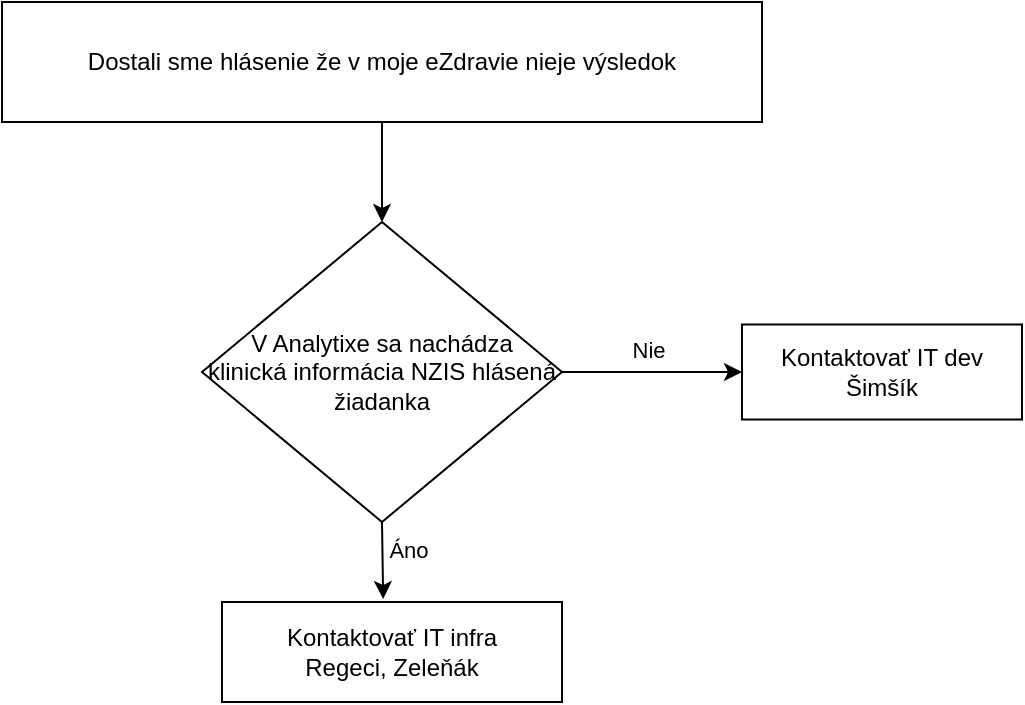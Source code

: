<mxfile version="15.9.1" type="github">
  <diagram id="A0hgOR_ZViJl6x7oVj6j" name="Page-1">
    <mxGraphModel dx="1422" dy="752" grid="1" gridSize="10" guides="1" tooltips="1" connect="1" arrows="1" fold="1" page="1" pageScale="1" pageWidth="827" pageHeight="1169" math="0" shadow="0">
      <root>
        <mxCell id="0" />
        <mxCell id="1" parent="0" />
        <mxCell id="hXVI2BaOrkWBqV4rqojA-3" style="edgeStyle=orthogonalEdgeStyle;rounded=0;orthogonalLoop=1;jettySize=auto;html=1;exitX=0.5;exitY=1;exitDx=0;exitDy=0;entryX=0.5;entryY=0;entryDx=0;entryDy=0;" edge="1" parent="1" source="hXVI2BaOrkWBqV4rqojA-1" target="hXVI2BaOrkWBqV4rqojA-2">
          <mxGeometry relative="1" as="geometry" />
        </mxCell>
        <mxCell id="hXVI2BaOrkWBqV4rqojA-1" value="Dostali sme hlásenie že v moje eZdravie nieje výsledok" style="rounded=0;whiteSpace=wrap;html=1;" vertex="1" parent="1">
          <mxGeometry x="170" y="50" width="380" height="60" as="geometry" />
        </mxCell>
        <mxCell id="hXVI2BaOrkWBqV4rqojA-6" style="edgeStyle=orthogonalEdgeStyle;rounded=0;orthogonalLoop=1;jettySize=auto;html=1;exitX=0.5;exitY=1;exitDx=0;exitDy=0;entryX=0.474;entryY=-0.03;entryDx=0;entryDy=0;entryPerimeter=0;" edge="1" parent="1" source="hXVI2BaOrkWBqV4rqojA-2" target="hXVI2BaOrkWBqV4rqojA-4">
          <mxGeometry relative="1" as="geometry">
            <mxPoint x="360" y="340" as="targetPoint" />
          </mxGeometry>
        </mxCell>
        <mxCell id="hXVI2BaOrkWBqV4rqojA-10" value="Áno" style="edgeLabel;html=1;align=center;verticalAlign=middle;resizable=0;points=[];" vertex="1" connectable="0" parent="hXVI2BaOrkWBqV4rqojA-6">
          <mxGeometry x="-0.273" relative="1" as="geometry">
            <mxPoint x="12" as="offset" />
          </mxGeometry>
        </mxCell>
        <mxCell id="hXVI2BaOrkWBqV4rqojA-12" style="edgeStyle=orthogonalEdgeStyle;rounded=0;orthogonalLoop=1;jettySize=auto;html=1;exitX=1;exitY=0.5;exitDx=0;exitDy=0;" edge="1" parent="1" source="hXVI2BaOrkWBqV4rqojA-2" target="hXVI2BaOrkWBqV4rqojA-11">
          <mxGeometry relative="1" as="geometry" />
        </mxCell>
        <mxCell id="hXVI2BaOrkWBqV4rqojA-13" value="Nie" style="edgeLabel;html=1;align=center;verticalAlign=middle;resizable=0;points=[];" vertex="1" connectable="0" parent="hXVI2BaOrkWBqV4rqojA-12">
          <mxGeometry x="0.414" relative="1" as="geometry">
            <mxPoint x="-21" y="-11" as="offset" />
          </mxGeometry>
        </mxCell>
        <mxCell id="hXVI2BaOrkWBqV4rqojA-2" value="&lt;div&gt;V Analytixe sa nachádza &lt;br&gt;&lt;/div&gt;&lt;div&gt;klinická informácia NZIS hlásená žiadanka&lt;/div&gt;" style="rhombus;whiteSpace=wrap;html=1;" vertex="1" parent="1">
          <mxGeometry x="270" y="160" width="180" height="150" as="geometry" />
        </mxCell>
        <mxCell id="hXVI2BaOrkWBqV4rqojA-4" value="&lt;div&gt;Kontaktovať IT infra&lt;/div&gt;&lt;div&gt;Regeci, Zeleňák&lt;br&gt;&lt;/div&gt;" style="rounded=0;whiteSpace=wrap;html=1;" vertex="1" parent="1">
          <mxGeometry x="280" y="350" width="170" height="50" as="geometry" />
        </mxCell>
        <mxCell id="hXVI2BaOrkWBqV4rqojA-11" value="&lt;div&gt;Kontaktovať IT dev&lt;/div&gt;Šimšík" style="rounded=0;whiteSpace=wrap;html=1;" vertex="1" parent="1">
          <mxGeometry x="540" y="211.25" width="140" height="47.5" as="geometry" />
        </mxCell>
      </root>
    </mxGraphModel>
  </diagram>
</mxfile>
